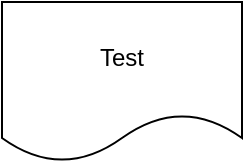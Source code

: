 <mxfile version="14.4.9" type="github">
  <diagram id="cGsbxUc_gqwEUw2Igp1w" name="Page-1">
    <mxGraphModel dx="1420" dy="802" grid="1" gridSize="10" guides="1" tooltips="1" connect="1" arrows="1" fold="1" page="1" pageScale="1" pageWidth="850" pageHeight="1100" math="0" shadow="0">
      <root>
        <mxCell id="0" />
        <mxCell id="1" parent="0" />
        <mxCell id="qFnHx6nQ1Tvbl4Kv-HkE-1" value="Test" style="shape=document;whiteSpace=wrap;html=1;boundedLbl=1;" vertex="1" parent="1">
          <mxGeometry x="360" y="370" width="120" height="80" as="geometry" />
        </mxCell>
      </root>
    </mxGraphModel>
  </diagram>
</mxfile>
